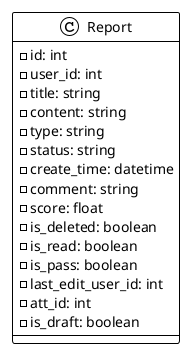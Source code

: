 @startuml
!theme plain
class Report {
  - id: int
  - user_id: int
  - title: string
  - content: string
  - type: string
  - status: string
  - create_time: datetime
  - comment: string
  - score: float
  - is_deleted: boolean
  - is_read: boolean
  - is_pass: boolean
  - last_edit_user_id: int
  - att_id: int
  - is_draft: boolean
}

@enduml
